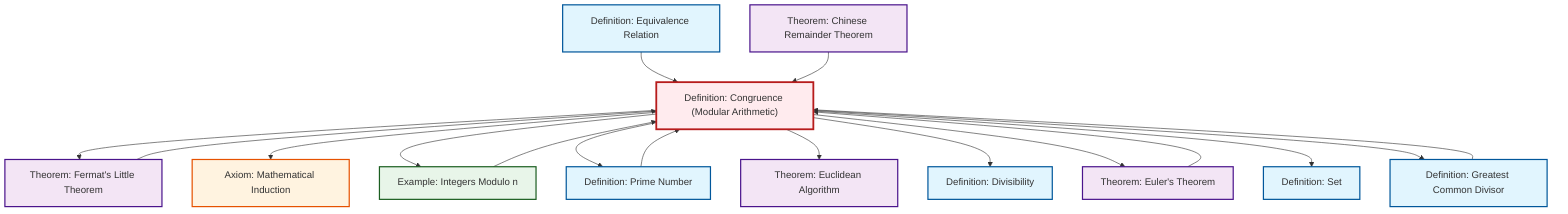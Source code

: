 graph TD
    classDef definition fill:#e1f5fe,stroke:#01579b,stroke-width:2px
    classDef theorem fill:#f3e5f5,stroke:#4a148c,stroke-width:2px
    classDef axiom fill:#fff3e0,stroke:#e65100,stroke-width:2px
    classDef example fill:#e8f5e9,stroke:#1b5e20,stroke-width:2px
    classDef current fill:#ffebee,stroke:#b71c1c,stroke-width:3px
    def-equivalence-relation["Definition: Equivalence Relation"]:::definition
    def-divisibility["Definition: Divisibility"]:::definition
    ax-induction["Axiom: Mathematical Induction"]:::axiom
    thm-euclidean-algorithm["Theorem: Euclidean Algorithm"]:::theorem
    thm-fermat-little["Theorem: Fermat's Little Theorem"]:::theorem
    thm-euler["Theorem: Euler's Theorem"]:::theorem
    ex-quotient-integers-mod-n["Example: Integers Modulo n"]:::example
    def-prime["Definition: Prime Number"]:::definition
    def-set["Definition: Set"]:::definition
    thm-chinese-remainder["Theorem: Chinese Remainder Theorem"]:::theorem
    def-gcd["Definition: Greatest Common Divisor"]:::definition
    def-congruence["Definition: Congruence (Modular Arithmetic)"]:::definition
    def-congruence --> thm-fermat-little
    def-congruence --> ax-induction
    def-congruence --> ex-quotient-integers-mod-n
    def-congruence --> def-prime
    def-congruence --> thm-euclidean-algorithm
    def-gcd --> def-congruence
    thm-euler --> def-congruence
    def-equivalence-relation --> def-congruence
    thm-fermat-little --> def-congruence
    def-prime --> def-congruence
    def-congruence --> def-divisibility
    ex-quotient-integers-mod-n --> def-congruence
    def-congruence --> thm-euler
    thm-chinese-remainder --> def-congruence
    def-congruence --> def-set
    def-congruence --> def-gcd
    class def-congruence current